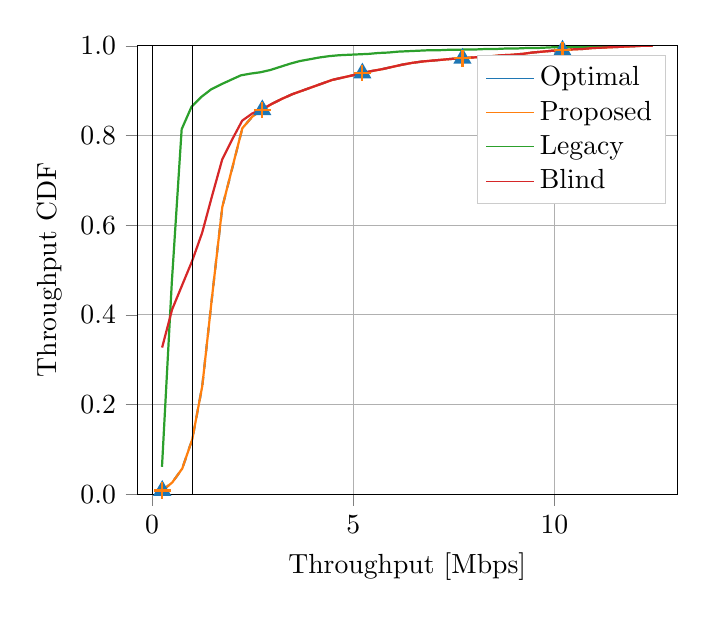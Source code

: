 % This file was created by matplotlib2tikz v0.6.18.
\begin{tikzpicture}

\definecolor{color0}{rgb}{0.122,0.467,0.706}
\definecolor{color1}{rgb}{1,0.498,0.055}
\definecolor{color2}{rgb}{0.173,0.627,0.173}
\definecolor{color3}{rgb}{0.839,0.153,0.157}

\begin{axis}[
legend cell align={left},
legend entries={{Optimal},{Proposed},{Legacy},{Blind}},
legend style={draw=white!80.0!black},
tick align=outside,
tick pos=left,
x grid style={white!69.02!black},
xlabel={Throughput [Mbps]},
xmajorgrids,
xmin=-0.364, xmax=13.048,
xtick={-5,0,5,10,15},
xticklabels={$-5$,$0$,$5$,$10$,$15$},
y grid style={white!69.02!black},
ylabel={Throughput CDF},
ymajorgrids,
ymin=0, ymax=1,
ytick={0,0.2,0.4,0.6,0.8,1},
yticklabels={$0.0$,$0.2$,$0.4$,$0.6$,$0.8$,$1.0$}
]
\addlegendimage{no markers, color0}
\addlegendimage{no markers, color1}
\addlegendimage{no markers, color2}
\addlegendimage{no markers, color3}
\addplot [thick, color0, dashed, mark=triangle*, mark size=3, mark repeat=10, mark options={solid}]
table [row sep=\\]{%
0.252	0.008 \\
0.501	0.026 \\
0.749	0.057 \\
0.998	0.122 \\
1.247	0.241 \\
1.495	0.444 \\
1.744	0.64 \\
1.993	0.727 \\
2.242	0.816 \\
2.49	0.842 \\
2.739	0.857 \\
2.988	0.871 \\
3.236	0.882 \\
3.485	0.892 \\
3.734	0.9 \\
3.982	0.908 \\
4.231	0.916 \\
4.48	0.924 \\
4.729	0.929 \\
4.977	0.934 \\
5.226	0.939 \\
5.475	0.944 \\
5.723	0.948 \\
5.972	0.953 \\
6.221	0.958 \\
6.469	0.962 \\
6.718	0.965 \\
6.967	0.967 \\
7.216	0.969 \\
7.464	0.971 \\
7.713	0.972 \\
7.962	0.974 \\
8.21	0.975 \\
8.459	0.977 \\
8.708	0.979 \\
8.956	0.98 \\
9.205	0.982 \\
9.454	0.985 \\
9.703	0.987 \\
9.951	0.989 \\
10.2	0.99 \\
10.449	0.992 \\
10.697	0.993 \\
10.946	0.995 \\
11.195	0.996 \\
11.443	0.997 \\
11.692	0.998 \\
11.941	0.999 \\
12.19	1.0 \\
12.438	1 \\
};
\addplot [thick, color1, mark=+, mark size=3, mark repeat=10, mark options={solid}]
table [row sep=\\]{%
0.252	0.008 \\
0.501	0.026 \\
0.749	0.057 \\
0.998	0.122 \\
1.247	0.241 \\
1.495	0.444 \\
1.744	0.64 \\
1.993	0.728 \\
2.242	0.816 \\
2.49	0.842 \\
2.739	0.857 \\
2.988	0.871 \\
3.236	0.882 \\
3.485	0.892 \\
3.734	0.9 \\
3.982	0.908 \\
4.231	0.916 \\
4.48	0.924 \\
4.729	0.929 \\
4.977	0.934 \\
5.226	0.939 \\
5.475	0.944 \\
5.723	0.948 \\
5.972	0.953 \\
6.221	0.958 \\
6.469	0.962 \\
6.718	0.965 \\
6.967	0.967 \\
7.216	0.969 \\
7.464	0.971 \\
7.713	0.972 \\
7.962	0.974 \\
8.21	0.975 \\
8.459	0.977 \\
8.708	0.979 \\
8.956	0.98 \\
9.205	0.982 \\
9.454	0.985 \\
9.703	0.987 \\
9.951	0.989 \\
10.2	0.99 \\
10.449	0.992 \\
10.697	0.993 \\
10.946	0.995 \\
11.195	0.996 \\
11.443	0.997 \\
11.692	0.998 \\
11.941	0.999 \\
12.19	1.0 \\
12.438	1 \\
};
\addplot [thick, color2]
table [row sep=\\]{%
0.246	0.061 \\
0.49	0.472 \\
0.735	0.814 \\
0.98	0.864 \\
1.224	0.886 \\
1.469	0.903 \\
1.714	0.914 \\
1.958	0.924 \\
2.203	0.934 \\
2.448	0.938 \\
2.692	0.941 \\
2.937	0.946 \\
3.182	0.953 \\
3.426	0.96 \\
3.671	0.966 \\
3.916	0.97 \\
4.16	0.974 \\
4.405	0.977 \\
4.65	0.979 \\
4.894	0.98 \\
5.139	0.981 \\
5.383	0.982 \\
5.628	0.984 \\
5.873	0.985 \\
6.117	0.987 \\
6.362	0.988 \\
6.607	0.989 \\
6.851	0.99 \\
7.096	0.99 \\
7.341	0.991 \\
7.585	0.991 \\
7.83	0.992 \\
8.075	0.992 \\
8.319	0.993 \\
8.564	0.993 \\
8.809	0.994 \\
9.053	0.994 \\
9.298	0.995 \\
9.543	0.995 \\
9.787	0.996 \\
10.032	0.997 \\
10.277	0.997 \\
10.521	0.998 \\
10.766	0.998 \\
11.011	0.999 \\
11.255	0.999 \\
11.5	0.999 \\
11.744	1.0 \\
11.989	1.0 \\
12.234	1 \\
};
\addplot [thick, color3]
table [row sep=\\]{%
0.249	0.327 \\
0.498	0.412 \\
0.746	0.466 \\
0.995	0.52 \\
1.244	0.583 \\
1.493	0.666 \\
1.741	0.746 \\
1.99	0.791 \\
2.239	0.833 \\
2.488	0.849 \\
2.736	0.859 \\
2.985	0.871 \\
3.234	0.882 \\
3.483	0.892 \\
3.731	0.9 \\
3.98	0.908 \\
4.229	0.916 \\
4.478	0.924 \\
4.727	0.929 \\
4.975	0.934 \\
5.224	0.939 \\
5.473	0.944 \\
5.722	0.948 \\
5.97	0.953 \\
6.219	0.958 \\
6.468	0.962 \\
6.717	0.965 \\
6.965	0.967 \\
7.214	0.969 \\
7.463	0.971 \\
7.712	0.972 \\
7.96	0.974 \\
8.209	0.975 \\
8.458	0.977 \\
8.707	0.979 \\
8.956	0.98 \\
9.204	0.982 \\
9.453	0.985 \\
9.702	0.987 \\
9.951	0.989 \\
10.199	0.99 \\
10.448	0.992 \\
10.697	0.993 \\
10.946	0.995 \\
11.194	0.996 \\
11.443	0.997 \\
11.692	0.998 \\
11.941	0.999 \\
12.189	1.0 \\
12.438	1 \\
};
\path [draw=black, fill opacity=0] (axis cs:0,0)
--(axis cs:0,1);

\path [draw=black, fill opacity=0] (axis cs:1,0)
--(axis cs:1,1);

\path [draw=black, fill opacity=0] (axis cs:-0.364,0)
--(axis cs:13.048,0);

\path [draw=black, fill opacity=0] (axis cs:-0.364,1)
--(axis cs:13.048,1);

\end{axis}

\end{tikzpicture}